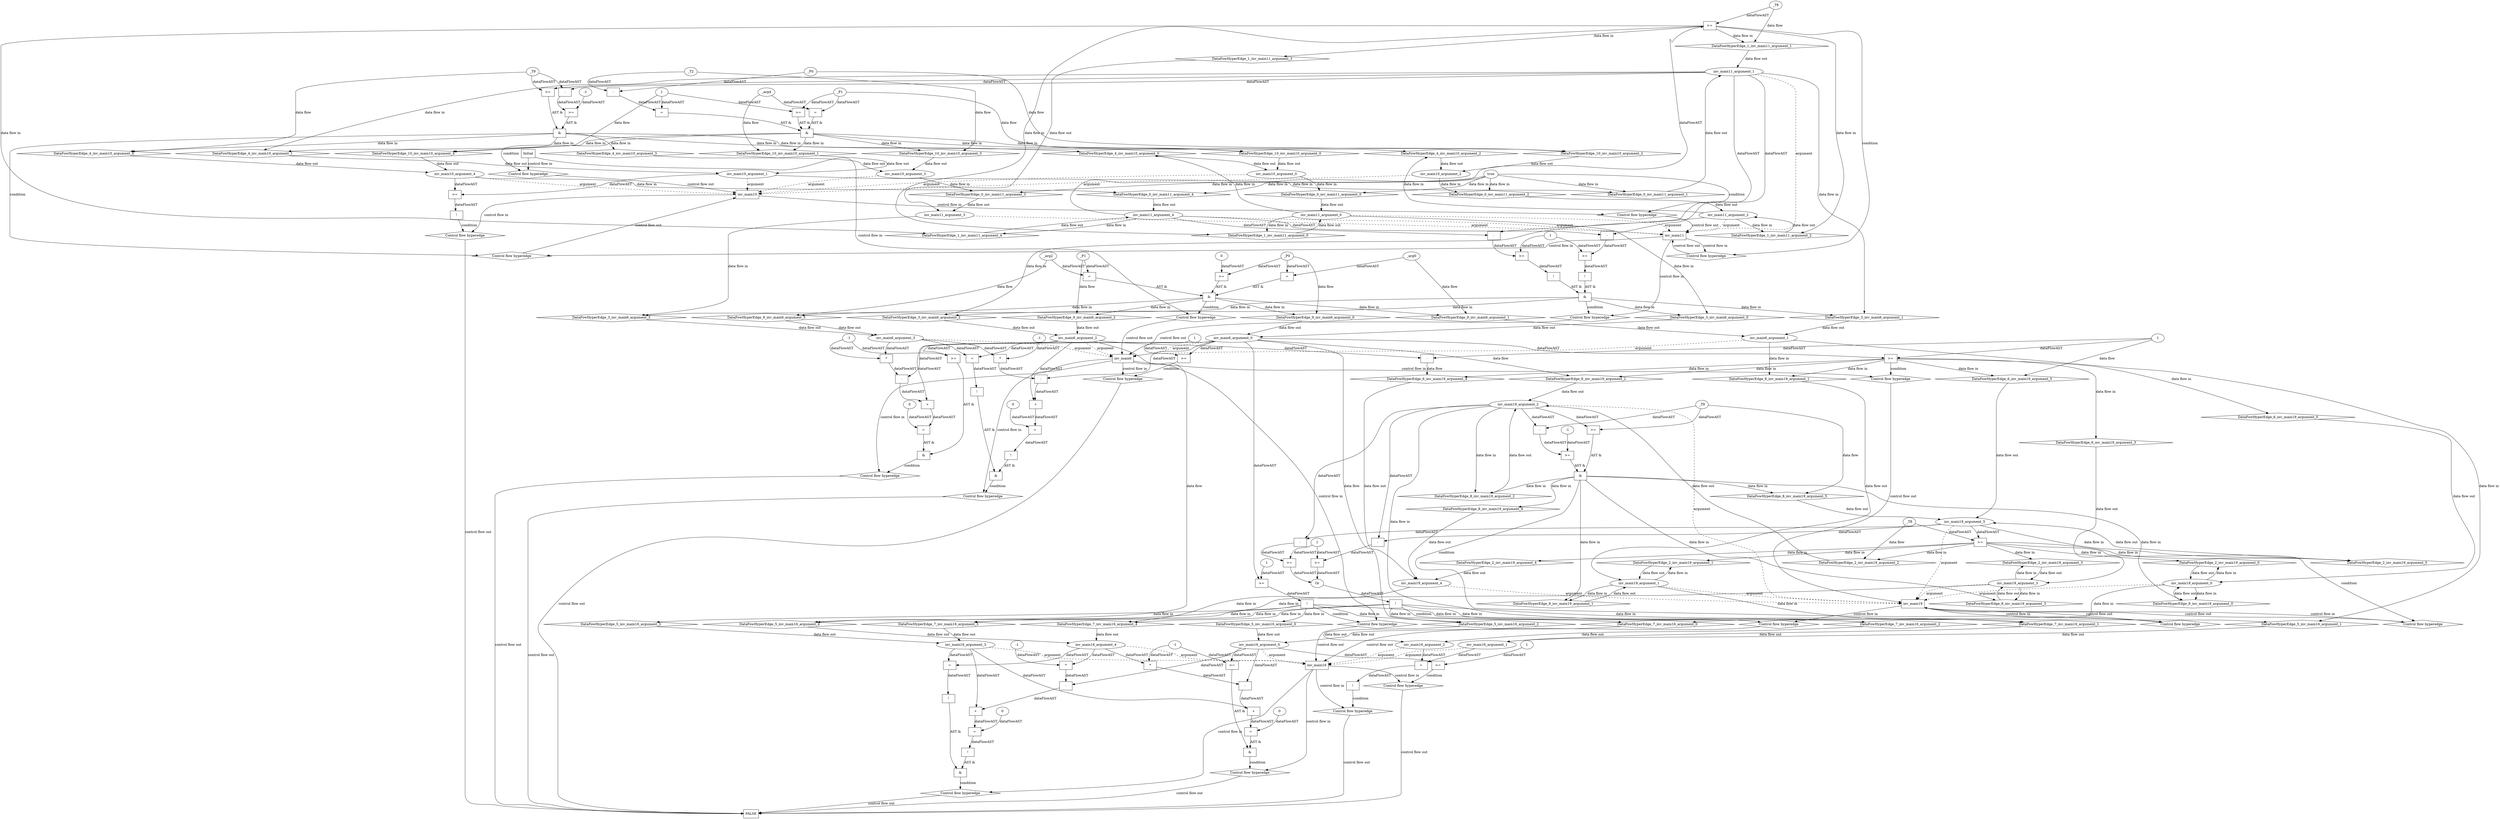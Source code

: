 digraph dag {
"inv_main10" [label="inv_main10" nodeName="inv_main10" class=cfn  shape="rect"];
"inv_main11" [label="inv_main11" nodeName="inv_main11" class=cfn  shape="rect"];
"inv_main16" [label="inv_main16" nodeName="inv_main16" class=cfn  shape="rect"];
"inv_main19" [label="inv_main19" nodeName="inv_main19" class=cfn  shape="rect"];
"inv_main6" [label="inv_main6" nodeName="inv_main6" class=cfn  shape="rect"];
FALSE [label="FALSE" nodeName=FALSE class=cfn  shape="rect"];
Initial [label="Initial" nodeName=Initial class=cfn  shape="rect"];
ControlFowHyperEdge_0 [label="Control flow hyperedge" nodeName=ControlFowHyperEdge_0 class=controlFlowHyperEdge shape="diamond"];
"inv_main10" -> ControlFowHyperEdge_0 [label="control flow in"]
ControlFowHyperEdge_0 -> "inv_main11" [label="control flow out"]
ControlFowHyperEdge_1 [label="Control flow hyperedge" nodeName=ControlFowHyperEdge_1 class=controlFlowHyperEdge shape="diamond"];
"inv_main11" -> ControlFowHyperEdge_1 [label="control flow in"]
ControlFowHyperEdge_1 -> "inv_main11" [label="control flow out"]
ControlFowHyperEdge_2 [label="Control flow hyperedge" nodeName=ControlFowHyperEdge_2 class=controlFlowHyperEdge shape="diamond"];
"inv_main19" -> ControlFowHyperEdge_2 [label="control flow in"]
ControlFowHyperEdge_2 -> "inv_main19" [label="control flow out"]
ControlFowHyperEdge_3 [label="Control flow hyperedge" nodeName=ControlFowHyperEdge_3 class=controlFlowHyperEdge shape="diamond"];
"inv_main11" -> ControlFowHyperEdge_3 [label="control flow in"]
ControlFowHyperEdge_3 -> "inv_main6" [label="control flow out"]
ControlFowHyperEdge_4 [label="Control flow hyperedge" nodeName=ControlFowHyperEdge_4 class=controlFlowHyperEdge shape="diamond"];
"inv_main11" -> ControlFowHyperEdge_4 [label="control flow in"]
ControlFowHyperEdge_4 -> "inv_main10" [label="control flow out"]
ControlFowHyperEdge_5 [label="Control flow hyperedge" nodeName=ControlFowHyperEdge_5 class=controlFlowHyperEdge shape="diamond"];
"inv_main6" -> ControlFowHyperEdge_5 [label="control flow in"]
ControlFowHyperEdge_5 -> "inv_main16" [label="control flow out"]
ControlFowHyperEdge_6 [label="Control flow hyperedge" nodeName=ControlFowHyperEdge_6 class=controlFlowHyperEdge shape="diamond"];
"inv_main6" -> ControlFowHyperEdge_6 [label="control flow in"]
ControlFowHyperEdge_6 -> "inv_main19" [label="control flow out"]
ControlFowHyperEdge_7 [label="Control flow hyperedge" nodeName=ControlFowHyperEdge_7 class=controlFlowHyperEdge shape="diamond"];
"inv_main19" -> ControlFowHyperEdge_7 [label="control flow in"]
ControlFowHyperEdge_7 -> "inv_main16" [label="control flow out"]
ControlFowHyperEdge_8 [label="Control flow hyperedge" nodeName=ControlFowHyperEdge_8 class=controlFlowHyperEdge shape="diamond"];
"inv_main19" -> ControlFowHyperEdge_8 [label="control flow in"]
ControlFowHyperEdge_8 -> "inv_main19" [label="control flow out"]
ControlFowHyperEdge_9 [label="Control flow hyperedge" nodeName=ControlFowHyperEdge_9 class=controlFlowHyperEdge shape="diamond"];
"Initial" -> ControlFowHyperEdge_9 [label="control flow in"]
ControlFowHyperEdge_9 -> "inv_main6" [label="control flow out"]
ControlFowHyperEdge_10 [label="Control flow hyperedge" nodeName=ControlFowHyperEdge_10 class=controlFlowHyperEdge shape="diamond"];
"Initial" -> ControlFowHyperEdge_10 [label="control flow in"]
ControlFowHyperEdge_10 -> "inv_main10" [label="control flow out"]
ControlFowHyperEdge_11 [label="Control flow hyperedge" nodeName=ControlFowHyperEdge_11 class=controlFlowHyperEdge shape="diamond"];
"inv_main10" -> ControlFowHyperEdge_11 [label="control flow in"]
ControlFowHyperEdge_11 -> "FALSE" [label="control flow out"]
ControlFowHyperEdge_12 [label="Control flow hyperedge" nodeName=ControlFowHyperEdge_12 class=controlFlowHyperEdge shape="diamond"];
"inv_main6" -> ControlFowHyperEdge_12 [label="control flow in"]
ControlFowHyperEdge_12 -> "FALSE" [label="control flow out"]
ControlFowHyperEdge_13 [label="Control flow hyperedge" nodeName=ControlFowHyperEdge_13 class=controlFlowHyperEdge shape="diamond"];
"inv_main6" -> ControlFowHyperEdge_13 [label="control flow in"]
ControlFowHyperEdge_13 -> "FALSE" [label="control flow out"]
ControlFowHyperEdge_14 [label="Control flow hyperedge" nodeName=ControlFowHyperEdge_14 class=controlFlowHyperEdge shape="diamond"];
"inv_main6" -> ControlFowHyperEdge_14 [label="control flow in"]
ControlFowHyperEdge_14 -> "FALSE" [label="control flow out"]
ControlFowHyperEdge_15 [label="Control flow hyperedge" nodeName=ControlFowHyperEdge_15 class=controlFlowHyperEdge shape="diamond"];
"inv_main16" -> ControlFowHyperEdge_15 [label="control flow in"]
ControlFowHyperEdge_15 -> "FALSE" [label="control flow out"]
ControlFowHyperEdge_16 [label="Control flow hyperedge" nodeName=ControlFowHyperEdge_16 class=controlFlowHyperEdge shape="diamond"];
"inv_main16" -> ControlFowHyperEdge_16 [label="control flow in"]
ControlFowHyperEdge_16 -> "FALSE" [label="control flow out"]
ControlFowHyperEdge_17 [label="Control flow hyperedge" nodeName=ControlFowHyperEdge_17 class=controlFlowHyperEdge shape="diamond"];
"inv_main16" -> ControlFowHyperEdge_17 [label="control flow in"]
ControlFowHyperEdge_17 -> "FALSE" [label="control flow out"]
ControlFowHyperEdge_18 [label="Control flow hyperedge" nodeName=ControlFowHyperEdge_18 class=controlFlowHyperEdge shape="diamond"];
"inv_main16" -> ControlFowHyperEdge_18 [label="control flow in"]
ControlFowHyperEdge_18 -> "FALSE" [label="control flow out"]
"inv_main11_argument_0" [label="inv_main11_argument_0" nodeName=argument0 class=argument  head="inv_main11" shape="oval"];
"inv_main11_argument_0" -> "inv_main11"[label="argument" style="dashed"]
"inv_main11_argument_1" [label="inv_main11_argument_1" nodeName=argument1 class=argument  head="inv_main11" shape="oval"];
"inv_main11_argument_1" -> "inv_main11"[label="argument" style="dashed"]
"inv_main11_argument_2" [label="inv_main11_argument_2" nodeName=argument2 class=argument  head="inv_main11" shape="oval"];
"inv_main11_argument_2" -> "inv_main11"[label="argument" style="dashed"]
"inv_main11_argument_3" [label="inv_main11_argument_3" nodeName=argument3 class=argument  head="inv_main11" shape="oval"];
"inv_main11_argument_3" -> "inv_main11"[label="argument" style="dashed"]
"inv_main11_argument_4" [label="inv_main11_argument_4" nodeName=argument4 class=argument  head="inv_main11" shape="oval"];
"inv_main11_argument_4" -> "inv_main11"[label="argument" style="dashed"]
"inv_main10_argument_0" [label="inv_main10_argument_0" nodeName=argument0 class=argument  head="inv_main10" shape="oval"];
"inv_main10_argument_0" -> "inv_main10"[label="argument" style="dashed"]
"inv_main10_argument_1" [label="inv_main10_argument_1" nodeName=argument1 class=argument  head="inv_main10" shape="oval"];
"inv_main10_argument_1" -> "inv_main10"[label="argument" style="dashed"]
"inv_main10_argument_2" [label="inv_main10_argument_2" nodeName=argument2 class=argument  head="inv_main10" shape="oval"];
"inv_main10_argument_2" -> "inv_main10"[label="argument" style="dashed"]
"inv_main10_argument_3" [label="inv_main10_argument_3" nodeName=argument3 class=argument  head="inv_main10" shape="oval"];
"inv_main10_argument_3" -> "inv_main10"[label="argument" style="dashed"]
"inv_main10_argument_4" [label="inv_main10_argument_4" nodeName=argument4 class=argument  head="inv_main10" shape="oval"];
"inv_main10_argument_4" -> "inv_main10"[label="argument" style="dashed"]
"inv_main19_argument_0" [label="inv_main19_argument_0" nodeName=argument0 class=argument  head="inv_main19" shape="oval"];
"inv_main19_argument_0" -> "inv_main19"[label="argument" style="dashed"]
"inv_main19_argument_1" [label="inv_main19_argument_1" nodeName=argument1 class=argument  head="inv_main19" shape="oval"];
"inv_main19_argument_1" -> "inv_main19"[label="argument" style="dashed"]
"inv_main19_argument_2" [label="inv_main19_argument_2" nodeName=argument2 class=argument  head="inv_main19" shape="oval"];
"inv_main19_argument_2" -> "inv_main19"[label="argument" style="dashed"]
"inv_main19_argument_3" [label="inv_main19_argument_3" nodeName=argument3 class=argument  head="inv_main19" shape="oval"];
"inv_main19_argument_3" -> "inv_main19"[label="argument" style="dashed"]
"inv_main19_argument_4" [label="inv_main19_argument_4" nodeName=argument4 class=argument  head="inv_main19" shape="oval"];
"inv_main19_argument_4" -> "inv_main19"[label="argument" style="dashed"]
"inv_main19_argument_5" [label="inv_main19_argument_5" nodeName=argument5 class=argument  head="inv_main19" shape="oval"];
"inv_main19_argument_5" -> "inv_main19"[label="argument" style="dashed"]
"inv_main6_argument_0" [label="inv_main6_argument_0" nodeName=argument0 class=argument  head="inv_main6" shape="oval"];
"inv_main6_argument_0" -> "inv_main6"[label="argument" style="dashed"]
"inv_main6_argument_1" [label="inv_main6_argument_1" nodeName=argument1 class=argument  head="inv_main6" shape="oval"];
"inv_main6_argument_1" -> "inv_main6"[label="argument" style="dashed"]
"inv_main6_argument_2" [label="inv_main6_argument_2" nodeName=argument2 class=argument  head="inv_main6" shape="oval"];
"inv_main6_argument_2" -> "inv_main6"[label="argument" style="dashed"]
"inv_main6_argument_3" [label="inv_main6_argument_3" nodeName=argument3 class=argument  head="inv_main6" shape="oval"];
"inv_main6_argument_3" -> "inv_main6"[label="argument" style="dashed"]
"inv_main16_argument_0" [label="inv_main16_argument_0" nodeName=argument0 class=argument  head="inv_main16" shape="oval"];
"inv_main16_argument_0" -> "inv_main16"[label="argument" style="dashed"]
"inv_main16_argument_1" [label="inv_main16_argument_1" nodeName=argument1 class=argument  head="inv_main16" shape="oval"];
"inv_main16_argument_1" -> "inv_main16"[label="argument" style="dashed"]
"inv_main16_argument_2" [label="inv_main16_argument_2" nodeName=argument2 class=argument  head="inv_main16" shape="oval"];
"inv_main16_argument_2" -> "inv_main16"[label="argument" style="dashed"]
"inv_main16_argument_3" [label="inv_main16_argument_3" nodeName=argument3 class=argument  head="inv_main16" shape="oval"];
"inv_main16_argument_3" -> "inv_main16"[label="argument" style="dashed"]
"inv_main16_argument_4" [label="inv_main16_argument_4" nodeName=argument4 class=argument  head="inv_main16" shape="oval"];
"inv_main16_argument_4" -> "inv_main16"[label="argument" style="dashed"]

"xxxinv_main11___inv_main10_0xxxguard_0_node_0" [label="true" nodeName="xxxinv_main11___inv_main10_0xxxguard_0_node_0" class=BoolValue ];

"xxxinv_main11___inv_main10_0xxxguard_0_node_0" -> "ControlFowHyperEdge_0" [label="condition"];
"xxxinv_main11___inv_main11_1xxxguard_0_node_0" [label=">=" nodeName="xxxinv_main11___inv_main11_1xxxguard_0_node_0" class=Operator  shape="rect"];
"inv_main11_argument_4" -> "xxxinv_main11___inv_main11_1xxxguard_0_node_0"[label="dataFlowAST"]
"xxxinv_main11___inv_main11_1xxxdataFlow_0_node_0" -> "xxxinv_main11___inv_main11_1xxxguard_0_node_0"[label="dataFlowAST"]

"xxxinv_main11___inv_main11_1xxxguard_0_node_0" -> "ControlFowHyperEdge_1" [label="condition"];
"xxxinv_main11___inv_main11_1xxxdataFlow_0_node_0" [label="_T8" nodeName="xxxinv_main11___inv_main11_1xxxdataFlow_0_node_0" class=Constant ];

"xxxinv_main11___inv_main11_1xxxdataFlow_0_node_0" -> "DataFowHyperEdge_1_inv_main11_argument_1" [label="data flow"];
"xxxinv_main19___inv_main19_2xxxguard_0_node_0" [label=">=" nodeName="xxxinv_main19___inv_main19_2xxxguard_0_node_0" class=Operator  shape="rect"];
"inv_main19_argument_5" -> "xxxinv_main19___inv_main19_2xxxguard_0_node_0"[label="dataFlowAST"]
"xxxinv_main19___inv_main19_2xxxdataFlow_0_node_0" -> "xxxinv_main19___inv_main19_2xxxguard_0_node_0"[label="dataFlowAST"]

"xxxinv_main19___inv_main19_2xxxguard_0_node_0" -> "ControlFowHyperEdge_2" [label="condition"];
"xxxinv_main19___inv_main19_2xxxdataFlow_0_node_0" [label="_T8" nodeName="xxxinv_main19___inv_main19_2xxxdataFlow_0_node_0" class=Constant ];

"xxxinv_main19___inv_main19_2xxxdataFlow_0_node_0" -> "DataFowHyperEdge_2_inv_main19_argument_2" [label="data flow"];
"xxxinv_main6___inv_main11_3xxx_and" [label="&" nodeName="xxxinv_main6___inv_main11_3xxx_and" class=Operator shape="rect"];
"xxxinv_main6___inv_main11_3xxxguard_0_node_0" [label="!" nodeName="xxxinv_main6___inv_main11_3xxxguard_0_node_0" class=Operator shape="rect"];
"xxxinv_main6___inv_main11_3xxxguard_0_node_1" [label=">=" nodeName="xxxinv_main6___inv_main11_3xxxguard_0_node_1" class=Operator  shape="rect"];
"xxxinv_main6___inv_main11_3xxxguard_0_node_2" [label="-" nodeName="xxxinv_main6___inv_main11_3xxxguard_0_node_2" class= Operator shape="rect"];
"xxxinv_main6___inv_main11_3xxxguard_0_node_5" [label="1" nodeName="xxxinv_main6___inv_main11_3xxxguard_0_node_5" class=Literal ];
"xxxinv_main6___inv_main11_3xxxguard_0_node_1" -> "xxxinv_main6___inv_main11_3xxxguard_0_node_0"[label="dataFlowAST"]
"xxxinv_main6___inv_main11_3xxxguard_0_node_2" -> "xxxinv_main6___inv_main11_3xxxguard_0_node_1"[label="dataFlowAST"]
"xxxinv_main6___inv_main11_3xxxguard_0_node_5" -> "xxxinv_main6___inv_main11_3xxxguard_0_node_1"[label="dataFlowAST"]
"inv_main11_argument_4" -> "xxxinv_main6___inv_main11_3xxxguard_0_node_2"[label="dataFlowAST"]
"inv_main11_argument_1" -> "xxxinv_main6___inv_main11_3xxxguard_0_node_2"[label="dataFlowAST"]

"xxxinv_main6___inv_main11_3xxxguard_0_node_0" -> "xxxinv_main6___inv_main11_3xxx_and" [label="AST &"];
"xxxinv_main6___inv_main11_3xxxguard1_node_0" [label="!" nodeName="xxxinv_main6___inv_main11_3xxxguard1_node_0" class=Operator shape="rect"];
"xxxinv_main6___inv_main11_3xxxguard1_node_1" [label=">=" nodeName="xxxinv_main6___inv_main11_3xxxguard1_node_1" class=Operator  shape="rect"];
"xxxinv_main6___inv_main11_3xxxguard1_node_2" [label="-" nodeName="xxxinv_main6___inv_main11_3xxxguard1_node_2" class= Operator shape="rect"];
"xxxinv_main6___inv_main11_3xxxguard1_node_1" -> "xxxinv_main6___inv_main11_3xxxguard1_node_0"[label="dataFlowAST"]
"xxxinv_main6___inv_main11_3xxxguard1_node_2" -> "xxxinv_main6___inv_main11_3xxxguard1_node_1"[label="dataFlowAST"]
"xxxinv_main6___inv_main11_3xxxguard_0_node_5" -> "xxxinv_main6___inv_main11_3xxxguard1_node_1"[label="dataFlowAST"]
"inv_main11_argument_1" -> "xxxinv_main6___inv_main11_3xxxguard1_node_2"[label="dataFlowAST"]
"inv_main11_argument_4" -> "xxxinv_main6___inv_main11_3xxxguard1_node_2"[label="dataFlowAST"]

"xxxinv_main6___inv_main11_3xxxguard1_node_0" -> "xxxinv_main6___inv_main11_3xxx_and" [label="AST &"];
"xxxinv_main6___inv_main11_3xxx_and" -> "ControlFowHyperEdge_3" [label="condition"];
"xxxinv_main10___inv_main11_4xxx_and" [label="&" nodeName="xxxinv_main10___inv_main11_4xxx_and" class=Operator shape="rect"];
"xxxinv_main10___inv_main11_4xxxguard_0_node_0" [label=">=" nodeName="xxxinv_main10___inv_main11_4xxxguard_0_node_0" class=Operator  shape="rect"];
"xxxinv_main10___inv_main11_4xxxguard_0_node_1" [label="-" nodeName="xxxinv_main10___inv_main11_4xxxguard_0_node_1" class= Operator shape="rect"];
"xxxinv_main10___inv_main11_4xxxguard_0_node_4" [label="-1" nodeName="xxxinv_main10___inv_main11_4xxxguard_0_node_4" class=Literal ];
"xxxinv_main10___inv_main11_4xxxguard_0_node_1" -> "xxxinv_main10___inv_main11_4xxxguard_0_node_0"[label="dataFlowAST"]
"xxxinv_main10___inv_main11_4xxxguard_0_node_4" -> "xxxinv_main10___inv_main11_4xxxguard_0_node_0"[label="dataFlowAST"]
"inv_main11_argument_1" -> "xxxinv_main10___inv_main11_4xxxguard_0_node_1"[label="dataFlowAST"]
"xxxinv_main10___inv_main11_4xxxdataFlow_0_node_0" -> "xxxinv_main10___inv_main11_4xxxguard_0_node_1"[label="dataFlowAST"]

"xxxinv_main10___inv_main11_4xxxguard_0_node_0" -> "xxxinv_main10___inv_main11_4xxx_and" [label="AST &"];
"xxxinv_main10___inv_main11_4xxxguard1_node_0" [label=">=" nodeName="xxxinv_main10___inv_main11_4xxxguard1_node_0" class=Operator  shape="rect"];
"inv_main11_argument_1" -> "xxxinv_main10___inv_main11_4xxxguard1_node_0"[label="dataFlowAST"]
"xxxinv_main10___inv_main11_4xxxdataFlow_0_node_0" -> "xxxinv_main10___inv_main11_4xxxguard1_node_0"[label="dataFlowAST"]

"xxxinv_main10___inv_main11_4xxxguard1_node_0" -> "xxxinv_main10___inv_main11_4xxx_and" [label="AST &"];
"xxxinv_main10___inv_main11_4xxx_and" -> "ControlFowHyperEdge_4" [label="condition"];
"xxxinv_main10___inv_main11_4xxxdataFlow_0_node_0" [label="_T9" nodeName="xxxinv_main10___inv_main11_4xxxdataFlow_0_node_0" class=Constant ];

"xxxinv_main10___inv_main11_4xxxdataFlow_0_node_0" -> "DataFowHyperEdge_4_inv_main10_argument_4" [label="data flow"];
"xxxinv_main16___inv_main6_5xxxguard_0_node_0" [label="!" nodeName="xxxinv_main16___inv_main6_5xxxguard_0_node_0" class=Operator shape="rect"];
"xxxinv_main16___inv_main6_5xxxguard_0_node_1" [label=">=" nodeName="xxxinv_main16___inv_main6_5xxxguard_0_node_1" class=Operator  shape="rect"];
"xxxinv_main16___inv_main6_5xxxguard_0_node_3" [label="1" nodeName="xxxinv_main16___inv_main6_5xxxguard_0_node_3" class=Literal ];
"xxxinv_main16___inv_main6_5xxxguard_0_node_1" -> "xxxinv_main16___inv_main6_5xxxguard_0_node_0"[label="dataFlowAST"]
"inv_main6_argument_0" -> "xxxinv_main16___inv_main6_5xxxguard_0_node_1"[label="dataFlowAST"]
"xxxinv_main16___inv_main6_5xxxguard_0_node_3" -> "xxxinv_main16___inv_main6_5xxxguard_0_node_1"[label="dataFlowAST"]

"xxxinv_main16___inv_main6_5xxxguard_0_node_0" -> "ControlFowHyperEdge_5" [label="condition"];

"inv_main6_argument_0" -> "DataFowHyperEdge_5_inv_main16_argument_2" [label="data flow"];

"inv_main6_argument_2" -> "DataFowHyperEdge_5_inv_main16_argument_4" [label="data flow"];
"xxxinv_main19___inv_main6_6xxxguard_0_node_0" [label=">=" nodeName="xxxinv_main19___inv_main6_6xxxguard_0_node_0" class=Operator  shape="rect"];
"inv_main6_argument_0" -> "xxxinv_main19___inv_main6_6xxxguard_0_node_0"[label="dataFlowAST"]
"xxxinv_main19___inv_main6_6xxxdataFlow1_node_2" -> "xxxinv_main19___inv_main6_6xxxguard_0_node_0"[label="dataFlowAST"]

"xxxinv_main19___inv_main6_6xxxguard_0_node_0" -> "ControlFowHyperEdge_6" [label="condition"];

"inv_main6_argument_0" -> "DataFowHyperEdge_6_inv_main19_argument_2" [label="data flow"];
"xxxinv_main19___inv_main6_6xxxdataFlow1_node_0" [label="-" nodeName="xxxinv_main19___inv_main6_6xxxdataFlow1_node_0" class= Operator shape="rect"];
"xxxinv_main19___inv_main6_6xxxdataFlow1_node_2" [label="1" nodeName="xxxinv_main19___inv_main6_6xxxdataFlow1_node_2" class=Literal ];
"inv_main6_argument_2" -> "xxxinv_main19___inv_main6_6xxxdataFlow1_node_0"[label="dataFlowAST"]
"xxxinv_main19___inv_main6_6xxxdataFlow1_node_2" -> "xxxinv_main19___inv_main6_6xxxdataFlow1_node_0"[label="dataFlowAST"]

"xxxinv_main19___inv_main6_6xxxdataFlow1_node_0" -> "DataFowHyperEdge_6_inv_main19_argument_4" [label="data flow"];

"xxxinv_main19___inv_main6_6xxxdataFlow1_node_2" -> "DataFowHyperEdge_6_inv_main19_argument_5" [label="data flow"];
"xxxinv_main16___inv_main19_7xxxguard_0_node_0" [label="!" nodeName="xxxinv_main16___inv_main19_7xxxguard_0_node_0" class=Operator shape="rect"];
"xxxinv_main16___inv_main19_7xxxguard_0_node_1" [label="Or" nodeName="xxxinv_main16___inv_main19_7xxxguard_0_node_1" class=Operator ];
"xxxinv_main16___inv_main19_7xxxguard_0_node_2" [label=">=" nodeName="xxxinv_main16___inv_main19_7xxxguard_0_node_2" class=Operator  shape="rect"];
"xxxinv_main16___inv_main19_7xxxguard_0_node_3" [label="-" nodeName="xxxinv_main16___inv_main19_7xxxguard_0_node_3" class= Operator shape="rect"];
"xxxinv_main16___inv_main19_7xxxguard_0_node_6" [label="1" nodeName="xxxinv_main16___inv_main19_7xxxguard_0_node_6" class=Literal ];
"xxxinv_main16___inv_main19_7xxxguard_0_node_7" [label=">=" nodeName="xxxinv_main16___inv_main19_7xxxguard_0_node_7" class=Operator  shape="rect"];
"xxxinv_main16___inv_main19_7xxxguard_0_node_8" [label="-" nodeName="xxxinv_main16___inv_main19_7xxxguard_0_node_8" class= Operator shape="rect"];
"xxxinv_main16___inv_main19_7xxxguard_0_node_1" -> "xxxinv_main16___inv_main19_7xxxguard_0_node_0"[label="dataFlowAST"]
"xxxinv_main16___inv_main19_7xxxguard_0_node_2" -> "xxxinv_main16___inv_main19_7xxxguard_0_node_1"[label="dataFlowAST"]
"xxxinv_main16___inv_main19_7xxxguard_0_node_7" -> "xxxinv_main16___inv_main19_7xxxguard_0_node_1"[label="dataFlowAST"]
"xxxinv_main16___inv_main19_7xxxguard_0_node_3" -> "xxxinv_main16___inv_main19_7xxxguard_0_node_2"[label="dataFlowAST"]
"xxxinv_main16___inv_main19_7xxxguard_0_node_6" -> "xxxinv_main16___inv_main19_7xxxguard_0_node_2"[label="dataFlowAST"]
"inv_main19_argument_5" -> "xxxinv_main16___inv_main19_7xxxguard_0_node_3"[label="dataFlowAST"]
"inv_main19_argument_2" -> "xxxinv_main16___inv_main19_7xxxguard_0_node_3"[label="dataFlowAST"]
"xxxinv_main16___inv_main19_7xxxguard_0_node_8" -> "xxxinv_main16___inv_main19_7xxxguard_0_node_7"[label="dataFlowAST"]
"xxxinv_main16___inv_main19_7xxxguard_0_node_6" -> "xxxinv_main16___inv_main19_7xxxguard_0_node_7"[label="dataFlowAST"]
"inv_main19_argument_2" -> "xxxinv_main16___inv_main19_7xxxguard_0_node_8"[label="dataFlowAST"]
"inv_main19_argument_5" -> "xxxinv_main16___inv_main19_7xxxguard_0_node_8"[label="dataFlowAST"]

"xxxinv_main16___inv_main19_7xxxguard_0_node_0" -> "ControlFowHyperEdge_7" [label="condition"];
"xxxinv_main19___inv_main19_8xxx_and" [label="&" nodeName="xxxinv_main19___inv_main19_8xxx_and" class=Operator shape="rect"];
"xxxinv_main19___inv_main19_8xxxguard_0_node_0" [label=">=" nodeName="xxxinv_main19___inv_main19_8xxxguard_0_node_0" class=Operator  shape="rect"];
"xxxinv_main19___inv_main19_8xxxguard_0_node_1" [label="-" nodeName="xxxinv_main19___inv_main19_8xxxguard_0_node_1" class= Operator shape="rect"];
"xxxinv_main19___inv_main19_8xxxguard_0_node_4" [label="-1" nodeName="xxxinv_main19___inv_main19_8xxxguard_0_node_4" class=Literal ];
"xxxinv_main19___inv_main19_8xxxguard_0_node_1" -> "xxxinv_main19___inv_main19_8xxxguard_0_node_0"[label="dataFlowAST"]
"xxxinv_main19___inv_main19_8xxxguard_0_node_4" -> "xxxinv_main19___inv_main19_8xxxguard_0_node_0"[label="dataFlowAST"]
"inv_main19_argument_2" -> "xxxinv_main19___inv_main19_8xxxguard_0_node_1"[label="dataFlowAST"]
"xxxinv_main19___inv_main19_8xxxdataFlow_0_node_0" -> "xxxinv_main19___inv_main19_8xxxguard_0_node_1"[label="dataFlowAST"]

"xxxinv_main19___inv_main19_8xxxguard_0_node_0" -> "xxxinv_main19___inv_main19_8xxx_and" [label="AST &"];
"xxxinv_main19___inv_main19_8xxxguard1_node_0" [label=">=" nodeName="xxxinv_main19___inv_main19_8xxxguard1_node_0" class=Operator  shape="rect"];
"inv_main19_argument_2" -> "xxxinv_main19___inv_main19_8xxxguard1_node_0"[label="dataFlowAST"]
"xxxinv_main19___inv_main19_8xxxdataFlow_0_node_0" -> "xxxinv_main19___inv_main19_8xxxguard1_node_0"[label="dataFlowAST"]

"xxxinv_main19___inv_main19_8xxxguard1_node_0" -> "xxxinv_main19___inv_main19_8xxx_and" [label="AST &"];
"xxxinv_main19___inv_main19_8xxx_and" -> "ControlFowHyperEdge_8" [label="condition"];
"xxxinv_main19___inv_main19_8xxxdataFlow_0_node_0" [label="_T9" nodeName="xxxinv_main19___inv_main19_8xxxdataFlow_0_node_0" class=Constant ];

"xxxinv_main19___inv_main19_8xxxdataFlow_0_node_0" -> "DataFowHyperEdge_8_inv_main19_argument_5" [label="data flow"];
"xxxinv_main6___Initial_9xxx_and" [label="&" nodeName="xxxinv_main6___Initial_9xxx_and" class=Operator shape="rect"];
"xxxinv_main6___Initial_9xxxguard_0_node_0" [label=">=" nodeName="xxxinv_main6___Initial_9xxxguard_0_node_0" class=Operator  shape="rect"];
"xxxinv_main6___Initial_9xxxguard_0_node_1" [label="0" nodeName="xxxinv_main6___Initial_9xxxguard_0_node_1" class=Literal ];
"xxxinv_main6___Initial_9xxxguard_0_node_1" -> "xxxinv_main6___Initial_9xxxguard_0_node_0"[label="dataFlowAST"]
"xxxinv_main6___Initial_9xxxdataFlow_0_node_0" -> "xxxinv_main6___Initial_9xxxguard_0_node_0"[label="dataFlowAST"]

"xxxinv_main6___Initial_9xxxguard_0_node_0" -> "xxxinv_main6___Initial_9xxx_and" [label="AST &"];
"xxxinv_main6___Initial_9xxxguard1_node_0" [label="=" nodeName="xxxinv_main6___Initial_9xxxguard1_node_0" class=Operator  shape="rect"];
"xxxinv_main6___Initial_9xxxdataFlow1_node_0" -> "xxxinv_main6___Initial_9xxxguard1_node_0"[label="dataFlowAST"]
"xxxinv_main6___Initial_9xxxdataFlow_0_node_0" -> "xxxinv_main6___Initial_9xxxguard1_node_0"[label="dataFlowAST"]

"xxxinv_main6___Initial_9xxxguard1_node_0" -> "xxxinv_main6___Initial_9xxx_and" [label="AST &"];
"xxxinv_main6___Initial_9xxxguard2_node_0" [label="=" nodeName="xxxinv_main6___Initial_9xxxguard2_node_0" class=Operator  shape="rect"];
"xxxinv_main6___Initial_9xxxdataFlow3_node_0" -> "xxxinv_main6___Initial_9xxxguard2_node_0"[label="dataFlowAST"]
"xxxinv_main6___Initial_9xxxdataFlow2_node_0" -> "xxxinv_main6___Initial_9xxxguard2_node_0"[label="dataFlowAST"]

"xxxinv_main6___Initial_9xxxguard2_node_0" -> "xxxinv_main6___Initial_9xxx_and" [label="AST &"];
"xxxinv_main6___Initial_9xxx_and" -> "ControlFowHyperEdge_9" [label="condition"];
"xxxinv_main6___Initial_9xxxdataFlow_0_node_0" [label="_P0" nodeName="xxxinv_main6___Initial_9xxxdataFlow_0_node_0" class=Constant ];

"xxxinv_main6___Initial_9xxxdataFlow_0_node_0" -> "DataFowHyperEdge_9_inv_main6_argument_0" [label="data flow"];
"xxxinv_main6___Initial_9xxxdataFlow1_node_0" [label="_arg0" nodeName="xxxinv_main6___Initial_9xxxdataFlow1_node_0" class=Constant ];

"xxxinv_main6___Initial_9xxxdataFlow1_node_0" -> "DataFowHyperEdge_9_inv_main6_argument_1" [label="data flow"];
"xxxinv_main6___Initial_9xxxdataFlow2_node_0" [label="_P1" nodeName="xxxinv_main6___Initial_9xxxdataFlow2_node_0" class=Constant ];

"xxxinv_main6___Initial_9xxxdataFlow2_node_0" -> "DataFowHyperEdge_9_inv_main6_argument_2" [label="data flow"];
"xxxinv_main6___Initial_9xxxdataFlow3_node_0" [label="_arg2" nodeName="xxxinv_main6___Initial_9xxxdataFlow3_node_0" class=Constant ];

"xxxinv_main6___Initial_9xxxdataFlow3_node_0" -> "DataFowHyperEdge_9_inv_main6_argument_3" [label="data flow"];
"xxxinv_main10___Initial_10xxx_and" [label="&" nodeName="xxxinv_main10___Initial_10xxx_and" class=Operator shape="rect"];
"xxxinv_main10___Initial_10xxxguard_0_node_0" [label=">=" nodeName="xxxinv_main10___Initial_10xxxguard_0_node_0" class=Operator  shape="rect"];
"xxxinv_main10___Initial_10xxxdataFlow_0_node_0" -> "xxxinv_main10___Initial_10xxxguard_0_node_0"[label="dataFlowAST"]
"xxxinv_main10___Initial_10xxxdataFlow3_node_0" -> "xxxinv_main10___Initial_10xxxguard_0_node_0"[label="dataFlowAST"]

"xxxinv_main10___Initial_10xxxguard_0_node_0" -> "xxxinv_main10___Initial_10xxx_and" [label="AST &"];
"xxxinv_main10___Initial_10xxxguard1_node_0" [label="=" nodeName="xxxinv_main10___Initial_10xxxguard1_node_0" class=Operator  shape="rect"];
"xxxinv_main10___Initial_10xxxdataFlow2_node_0" -> "xxxinv_main10___Initial_10xxxguard1_node_0"[label="dataFlowAST"]
"xxxinv_main10___Initial_10xxxdataFlow_0_node_0" -> "xxxinv_main10___Initial_10xxxguard1_node_0"[label="dataFlowAST"]

"xxxinv_main10___Initial_10xxxguard1_node_0" -> "xxxinv_main10___Initial_10xxx_and" [label="AST &"];
"xxxinv_main10___Initial_10xxxguard2_node_0" [label="=" nodeName="xxxinv_main10___Initial_10xxxguard2_node_0" class=Operator  shape="rect"];
"xxxinv_main10___Initial_10xxxguard2_node_1" [label="-" nodeName="xxxinv_main10___Initial_10xxxguard2_node_1" class= Operator shape="rect"];
"xxxinv_main10___Initial_10xxxguard2_node_1" -> "xxxinv_main10___Initial_10xxxguard2_node_0"[label="dataFlowAST"]
"xxxinv_main10___Initial_10xxxdataFlow3_node_0" -> "xxxinv_main10___Initial_10xxxguard2_node_0"[label="dataFlowAST"]
"xxxinv_main10___Initial_10xxxdataFlow1_node_0" -> "xxxinv_main10___Initial_10xxxguard2_node_1"[label="dataFlowAST"]
"xxxinv_main10___Initial_10xxxdataFlow4_node_0" -> "xxxinv_main10___Initial_10xxxguard2_node_1"[label="dataFlowAST"]

"xxxinv_main10___Initial_10xxxguard2_node_0" -> "xxxinv_main10___Initial_10xxx_and" [label="AST &"];
"xxxinv_main10___Initial_10xxx_and" -> "ControlFowHyperEdge_10" [label="condition"];
"xxxinv_main10___Initial_10xxxdataFlow_0_node_0" [label="_P1" nodeName="xxxinv_main10___Initial_10xxxdataFlow_0_node_0" class=Constant ];

"xxxinv_main10___Initial_10xxxdataFlow_0_node_0" -> "DataFowHyperEdge_10_inv_main10_argument_0" [label="data flow"];
"xxxinv_main10___Initial_10xxxdataFlow1_node_0" [label="_P0" nodeName="xxxinv_main10___Initial_10xxxdataFlow1_node_0" class=Constant ];

"xxxinv_main10___Initial_10xxxdataFlow1_node_0" -> "DataFowHyperEdge_10_inv_main10_argument_2" [label="data flow"];
"xxxinv_main10___Initial_10xxxdataFlow2_node_0" [label="_arg4" nodeName="xxxinv_main10___Initial_10xxxdataFlow2_node_0" class=Constant ];

"xxxinv_main10___Initial_10xxxdataFlow2_node_0" -> "DataFowHyperEdge_10_inv_main10_argument_1" [label="data flow"];
"xxxinv_main10___Initial_10xxxdataFlow3_node_0" [label="1" nodeName="xxxinv_main10___Initial_10xxxdataFlow3_node_0" class=Literal ];

"xxxinv_main10___Initial_10xxxdataFlow3_node_0" -> "DataFowHyperEdge_10_inv_main10_argument_4" [label="data flow"];
"xxxinv_main10___Initial_10xxxdataFlow4_node_0" [label="_T2" nodeName="xxxinv_main10___Initial_10xxxdataFlow4_node_0" class=Constant ];

"xxxinv_main10___Initial_10xxxdataFlow4_node_0" -> "DataFowHyperEdge_10_inv_main10_argument_3" [label="data flow"];
"xxxFALSE___inv_main10_11xxxguard_0_node_0" [label="!" nodeName="xxxFALSE___inv_main10_11xxxguard_0_node_0" class=Operator shape="rect"];
"xxxFALSE___inv_main10_11xxxguard_0_node_1" [label=">=" nodeName="xxxFALSE___inv_main10_11xxxguard_0_node_1" class=Operator  shape="rect"];
"xxxFALSE___inv_main10_11xxxguard_0_node_1" -> "xxxFALSE___inv_main10_11xxxguard_0_node_0"[label="dataFlowAST"]
"inv_main10_argument_1" -> "xxxFALSE___inv_main10_11xxxguard_0_node_1"[label="dataFlowAST"]
"inv_main10_argument_4" -> "xxxFALSE___inv_main10_11xxxguard_0_node_1"[label="dataFlowAST"]

"xxxFALSE___inv_main10_11xxxguard_0_node_0" -> "ControlFowHyperEdge_11" [label="condition"];
"xxxFALSE___inv_main6_12xxx_and" [label="&" nodeName="xxxFALSE___inv_main6_12xxx_and" class=Operator shape="rect"];
"xxxFALSE___inv_main6_12xxxguard_0_node_0" [label="=" nodeName="xxxFALSE___inv_main6_12xxxguard_0_node_0" class=Operator  shape="rect"];
"xxxFALSE___inv_main6_12xxxguard_0_node_1" [label="+" nodeName="xxxFALSE___inv_main6_12xxxguard_0_node_1" class= Operator shape="rect"];
"xxxFALSE___inv_main6_12xxxguard_0_node_3" [label="-" nodeName="xxxFALSE___inv_main6_12xxxguard_0_node_3" class= Operator shape="rect"];
"xxxFALSE___inv_main6_12xxxguard_0_node_4" [label="*" nodeName="xxxFALSE___inv_main6_12xxxguard_0_node_4" class=Operator  shape="rect"];
"xxxFALSE___inv_main6_12xxxguard_0_node_5" [label="-1" nodeName="xxxFALSE___inv_main6_12xxxguard_0_node_5" class=Coeff ];
"xxxFALSE___inv_main6_12xxxguard_0_node_8" [label="0" nodeName="xxxFALSE___inv_main6_12xxxguard_0_node_8" class=Literal ];
"xxxFALSE___inv_main6_12xxxguard_0_node_1" -> "xxxFALSE___inv_main6_12xxxguard_0_node_0"[label="dataFlowAST"]
"xxxFALSE___inv_main6_12xxxguard_0_node_8" -> "xxxFALSE___inv_main6_12xxxguard_0_node_0"[label="dataFlowAST"]
"inv_main6_argument_2" -> "xxxFALSE___inv_main6_12xxxguard_0_node_1"[label="dataFlowAST"]
"xxxFALSE___inv_main6_12xxxguard_0_node_3" -> "xxxFALSE___inv_main6_12xxxguard_0_node_1"[label="dataFlowAST"]
"xxxFALSE___inv_main6_12xxxguard_0_node_4" -> "xxxFALSE___inv_main6_12xxxguard_0_node_3"[label="dataFlowAST"]
"inv_main6_argument_0" -> "xxxFALSE___inv_main6_12xxxguard_0_node_3"[label="dataFlowAST"]
"xxxFALSE___inv_main6_12xxxguard_0_node_5" -> "xxxFALSE___inv_main6_12xxxguard_0_node_4"[label="dataFlowAST"]
"inv_main6_argument_3" -> "xxxFALSE___inv_main6_12xxxguard_0_node_4"[label="dataFlowAST"]

"xxxFALSE___inv_main6_12xxxguard_0_node_0" -> "xxxFALSE___inv_main6_12xxx_and" [label="AST &"];
"xxxFALSE___inv_main6_12xxxguard1_node_0" [label=">=" nodeName="xxxFALSE___inv_main6_12xxxguard1_node_0" class=Operator  shape="rect"];
"xxxFALSE___inv_main6_12xxxguard_0_node_5" [label="-1" nodeName="xxxFALSE___inv_main6_12xxxguard_0_node_5" class=Literal ];
"xxxFALSE___inv_main6_12xxxguard_0_node_5" -> "xxxFALSE___inv_main6_12xxxguard1_node_0"[label="dataFlowAST"]
"inv_main6_argument_0" -> "xxxFALSE___inv_main6_12xxxguard1_node_0"[label="dataFlowAST"]

"xxxFALSE___inv_main6_12xxxguard1_node_0" -> "xxxFALSE___inv_main6_12xxx_and" [label="AST &"];
"xxxFALSE___inv_main6_12xxx_and" -> "ControlFowHyperEdge_12" [label="condition"];
"xxxFALSE___inv_main6_13xxxguard_0_node_0" [label=">=" nodeName="xxxFALSE___inv_main6_13xxxguard_0_node_0" class=Operator  shape="rect"];
"xxxFALSE___inv_main6_13xxxguard_0_node_2" [label="1" nodeName="xxxFALSE___inv_main6_13xxxguard_0_node_2" class=Literal ];
"inv_main6_argument_0" -> "xxxFALSE___inv_main6_13xxxguard_0_node_0"[label="dataFlowAST"]
"xxxFALSE___inv_main6_13xxxguard_0_node_2" -> "xxxFALSE___inv_main6_13xxxguard_0_node_0"[label="dataFlowAST"]

"xxxFALSE___inv_main6_13xxxguard_0_node_0" -> "ControlFowHyperEdge_13" [label="condition"];
"xxxFALSE___inv_main6_14xxx_and" [label="&" nodeName="xxxFALSE___inv_main6_14xxx_and" class=Operator shape="rect"];
"xxxFALSE___inv_main6_14xxxguard_0_node_0" [label="!" nodeName="xxxFALSE___inv_main6_14xxxguard_0_node_0" class=Operator shape="rect"];
"xxxFALSE___inv_main6_14xxxguard_0_node_1" [label="=" nodeName="xxxFALSE___inv_main6_14xxxguard_0_node_1" class=Operator  shape="rect"];
"xxxFALSE___inv_main6_14xxxguard_0_node_2" [label="+" nodeName="xxxFALSE___inv_main6_14xxxguard_0_node_2" class= Operator shape="rect"];
"xxxFALSE___inv_main6_14xxxguard_0_node_4" [label="-" nodeName="xxxFALSE___inv_main6_14xxxguard_0_node_4" class= Operator shape="rect"];
"xxxFALSE___inv_main6_14xxxguard_0_node_5" [label="*" nodeName="xxxFALSE___inv_main6_14xxxguard_0_node_5" class=Operator  shape="rect"];
"xxxFALSE___inv_main6_14xxxguard_0_node_6" [label="-1" nodeName="xxxFALSE___inv_main6_14xxxguard_0_node_6" class=Coeff ];
"xxxFALSE___inv_main6_14xxxguard_0_node_9" [label="0" nodeName="xxxFALSE___inv_main6_14xxxguard_0_node_9" class=Literal ];
"xxxFALSE___inv_main6_14xxxguard_0_node_1" -> "xxxFALSE___inv_main6_14xxxguard_0_node_0"[label="dataFlowAST"]
"xxxFALSE___inv_main6_14xxxguard_0_node_2" -> "xxxFALSE___inv_main6_14xxxguard_0_node_1"[label="dataFlowAST"]
"xxxFALSE___inv_main6_14xxxguard_0_node_9" -> "xxxFALSE___inv_main6_14xxxguard_0_node_1"[label="dataFlowAST"]
"inv_main6_argument_2" -> "xxxFALSE___inv_main6_14xxxguard_0_node_2"[label="dataFlowAST"]
"xxxFALSE___inv_main6_14xxxguard_0_node_4" -> "xxxFALSE___inv_main6_14xxxguard_0_node_2"[label="dataFlowAST"]
"xxxFALSE___inv_main6_14xxxguard_0_node_5" -> "xxxFALSE___inv_main6_14xxxguard_0_node_4"[label="dataFlowAST"]
"inv_main6_argument_0" -> "xxxFALSE___inv_main6_14xxxguard_0_node_4"[label="dataFlowAST"]
"xxxFALSE___inv_main6_14xxxguard_0_node_6" -> "xxxFALSE___inv_main6_14xxxguard_0_node_5"[label="dataFlowAST"]
"inv_main6_argument_3" -> "xxxFALSE___inv_main6_14xxxguard_0_node_5"[label="dataFlowAST"]

"xxxFALSE___inv_main6_14xxxguard_0_node_0" -> "xxxFALSE___inv_main6_14xxx_and" [label="AST &"];
"xxxFALSE___inv_main6_14xxxguard1_node_0" [label="!" nodeName="xxxFALSE___inv_main6_14xxxguard1_node_0" class=Operator shape="rect"];
"xxxFALSE___inv_main6_14xxxguard1_node_1" [label="=" nodeName="xxxFALSE___inv_main6_14xxxguard1_node_1" class=Operator  shape="rect"];
"xxxFALSE___inv_main6_14xxxguard1_node_1" -> "xxxFALSE___inv_main6_14xxxguard1_node_0"[label="dataFlowAST"]
"inv_main6_argument_2" -> "xxxFALSE___inv_main6_14xxxguard1_node_1"[label="dataFlowAST"]
"inv_main6_argument_3" -> "xxxFALSE___inv_main6_14xxxguard1_node_1"[label="dataFlowAST"]

"xxxFALSE___inv_main6_14xxxguard1_node_0" -> "xxxFALSE___inv_main6_14xxx_and" [label="AST &"];
"xxxFALSE___inv_main6_14xxx_and" -> "ControlFowHyperEdge_14" [label="condition"];
"xxxFALSE___inv_main16_15xxx_and" [label="&" nodeName="xxxFALSE___inv_main16_15xxx_and" class=Operator shape="rect"];
"xxxFALSE___inv_main16_15xxxguard_0_node_0" [label="=" nodeName="xxxFALSE___inv_main16_15xxxguard_0_node_0" class=Operator  shape="rect"];
"xxxFALSE___inv_main16_15xxxguard_0_node_1" [label="+" nodeName="xxxFALSE___inv_main16_15xxxguard_0_node_1" class= Operator shape="rect"];
"xxxFALSE___inv_main16_15xxxguard_0_node_3" [label="-" nodeName="xxxFALSE___inv_main16_15xxxguard_0_node_3" class= Operator shape="rect"];
"xxxFALSE___inv_main16_15xxxguard_0_node_4" [label="*" nodeName="xxxFALSE___inv_main16_15xxxguard_0_node_4" class=Operator  shape="rect"];
"xxxFALSE___inv_main16_15xxxguard_0_node_5" [label="-1" nodeName="xxxFALSE___inv_main16_15xxxguard_0_node_5" class=Coeff ];
"xxxFALSE___inv_main16_15xxxguard_0_node_8" [label="0" nodeName="xxxFALSE___inv_main16_15xxxguard_0_node_8" class=Literal ];
"xxxFALSE___inv_main16_15xxxguard_0_node_1" -> "xxxFALSE___inv_main16_15xxxguard_0_node_0"[label="dataFlowAST"]
"xxxFALSE___inv_main16_15xxxguard_0_node_8" -> "xxxFALSE___inv_main16_15xxxguard_0_node_0"[label="dataFlowAST"]
"inv_main16_argument_3" -> "xxxFALSE___inv_main16_15xxxguard_0_node_1"[label="dataFlowAST"]
"xxxFALSE___inv_main16_15xxxguard_0_node_3" -> "xxxFALSE___inv_main16_15xxxguard_0_node_1"[label="dataFlowAST"]
"xxxFALSE___inv_main16_15xxxguard_0_node_4" -> "xxxFALSE___inv_main16_15xxxguard_0_node_3"[label="dataFlowAST"]
"inv_main16_argument_0" -> "xxxFALSE___inv_main16_15xxxguard_0_node_3"[label="dataFlowAST"]
"xxxFALSE___inv_main16_15xxxguard_0_node_5" -> "xxxFALSE___inv_main16_15xxxguard_0_node_4"[label="dataFlowAST"]
"inv_main16_argument_4" -> "xxxFALSE___inv_main16_15xxxguard_0_node_4"[label="dataFlowAST"]

"xxxFALSE___inv_main16_15xxxguard_0_node_0" -> "xxxFALSE___inv_main16_15xxx_and" [label="AST &"];
"xxxFALSE___inv_main16_15xxxguard1_node_0" [label=">=" nodeName="xxxFALSE___inv_main16_15xxxguard1_node_0" class=Operator  shape="rect"];
"xxxFALSE___inv_main16_15xxxguard_0_node_5" [label="-1" nodeName="xxxFALSE___inv_main16_15xxxguard_0_node_5" class=Literal ];
"xxxFALSE___inv_main16_15xxxguard_0_node_5" -> "xxxFALSE___inv_main16_15xxxguard1_node_0"[label="dataFlowAST"]
"inv_main16_argument_0" -> "xxxFALSE___inv_main16_15xxxguard1_node_0"[label="dataFlowAST"]

"xxxFALSE___inv_main16_15xxxguard1_node_0" -> "xxxFALSE___inv_main16_15xxx_and" [label="AST &"];
"xxxFALSE___inv_main16_15xxx_and" -> "ControlFowHyperEdge_15" [label="condition"];
"xxxFALSE___inv_main16_16xxxguard_0_node_0" [label=">=" nodeName="xxxFALSE___inv_main16_16xxxguard_0_node_0" class=Operator  shape="rect"];
"xxxFALSE___inv_main16_16xxxguard_0_node_2" [label="1" nodeName="xxxFALSE___inv_main16_16xxxguard_0_node_2" class=Literal ];
"inv_main16_argument_0" -> "xxxFALSE___inv_main16_16xxxguard_0_node_0"[label="dataFlowAST"]
"xxxFALSE___inv_main16_16xxxguard_0_node_2" -> "xxxFALSE___inv_main16_16xxxguard_0_node_0"[label="dataFlowAST"]

"xxxFALSE___inv_main16_16xxxguard_0_node_0" -> "ControlFowHyperEdge_16" [label="condition"];
"xxxFALSE___inv_main16_17xxx_and" [label="&" nodeName="xxxFALSE___inv_main16_17xxx_and" class=Operator shape="rect"];
"xxxFALSE___inv_main16_17xxxguard_0_node_0" [label="!" nodeName="xxxFALSE___inv_main16_17xxxguard_0_node_0" class=Operator shape="rect"];
"xxxFALSE___inv_main16_17xxxguard_0_node_1" [label="=" nodeName="xxxFALSE___inv_main16_17xxxguard_0_node_1" class=Operator  shape="rect"];
"xxxFALSE___inv_main16_17xxxguard_0_node_2" [label="+" nodeName="xxxFALSE___inv_main16_17xxxguard_0_node_2" class= Operator shape="rect"];
"xxxFALSE___inv_main16_17xxxguard_0_node_4" [label="-" nodeName="xxxFALSE___inv_main16_17xxxguard_0_node_4" class= Operator shape="rect"];
"xxxFALSE___inv_main16_17xxxguard_0_node_5" [label="*" nodeName="xxxFALSE___inv_main16_17xxxguard_0_node_5" class=Operator  shape="rect"];
"xxxFALSE___inv_main16_17xxxguard_0_node_6" [label="-1" nodeName="xxxFALSE___inv_main16_17xxxguard_0_node_6" class=Coeff ];
"xxxFALSE___inv_main16_17xxxguard_0_node_9" [label="0" nodeName="xxxFALSE___inv_main16_17xxxguard_0_node_9" class=Literal ];
"xxxFALSE___inv_main16_17xxxguard_0_node_1" -> "xxxFALSE___inv_main16_17xxxguard_0_node_0"[label="dataFlowAST"]
"xxxFALSE___inv_main16_17xxxguard_0_node_2" -> "xxxFALSE___inv_main16_17xxxguard_0_node_1"[label="dataFlowAST"]
"xxxFALSE___inv_main16_17xxxguard_0_node_9" -> "xxxFALSE___inv_main16_17xxxguard_0_node_1"[label="dataFlowAST"]
"inv_main16_argument_3" -> "xxxFALSE___inv_main16_17xxxguard_0_node_2"[label="dataFlowAST"]
"xxxFALSE___inv_main16_17xxxguard_0_node_4" -> "xxxFALSE___inv_main16_17xxxguard_0_node_2"[label="dataFlowAST"]
"xxxFALSE___inv_main16_17xxxguard_0_node_5" -> "xxxFALSE___inv_main16_17xxxguard_0_node_4"[label="dataFlowAST"]
"inv_main16_argument_0" -> "xxxFALSE___inv_main16_17xxxguard_0_node_4"[label="dataFlowAST"]
"xxxFALSE___inv_main16_17xxxguard_0_node_6" -> "xxxFALSE___inv_main16_17xxxguard_0_node_5"[label="dataFlowAST"]
"inv_main16_argument_4" -> "xxxFALSE___inv_main16_17xxxguard_0_node_5"[label="dataFlowAST"]

"xxxFALSE___inv_main16_17xxxguard_0_node_0" -> "xxxFALSE___inv_main16_17xxx_and" [label="AST &"];
"xxxFALSE___inv_main16_17xxxguard1_node_0" [label="!" nodeName="xxxFALSE___inv_main16_17xxxguard1_node_0" class=Operator shape="rect"];
"xxxFALSE___inv_main16_17xxxguard1_node_1" [label="=" nodeName="xxxFALSE___inv_main16_17xxxguard1_node_1" class=Operator  shape="rect"];
"xxxFALSE___inv_main16_17xxxguard1_node_1" -> "xxxFALSE___inv_main16_17xxxguard1_node_0"[label="dataFlowAST"]
"inv_main16_argument_3" -> "xxxFALSE___inv_main16_17xxxguard1_node_1"[label="dataFlowAST"]
"inv_main16_argument_4" -> "xxxFALSE___inv_main16_17xxxguard1_node_1"[label="dataFlowAST"]

"xxxFALSE___inv_main16_17xxxguard1_node_0" -> "xxxFALSE___inv_main16_17xxx_and" [label="AST &"];
"xxxFALSE___inv_main16_17xxx_and" -> "ControlFowHyperEdge_17" [label="condition"];
"xxxFALSE___inv_main16_18xxxguard_0_node_0" [label="!" nodeName="xxxFALSE___inv_main16_18xxxguard_0_node_0" class=Operator shape="rect"];
"xxxFALSE___inv_main16_18xxxguard_0_node_1" [label="=" nodeName="xxxFALSE___inv_main16_18xxxguard_0_node_1" class=Operator  shape="rect"];
"xxxFALSE___inv_main16_18xxxguard_0_node_1" -> "xxxFALSE___inv_main16_18xxxguard_0_node_0"[label="dataFlowAST"]
"inv_main16_argument_1" -> "xxxFALSE___inv_main16_18xxxguard_0_node_1"[label="dataFlowAST"]
"inv_main16_argument_2" -> "xxxFALSE___inv_main16_18xxxguard_0_node_1"[label="dataFlowAST"]

"xxxFALSE___inv_main16_18xxxguard_0_node_0" -> "ControlFowHyperEdge_18" [label="condition"];
"DataFowHyperEdge_0_inv_main11_argument_0" [label="DataFowHyperEdge_0_inv_main11_argument_0" nodeName="DataFowHyperEdge_0_inv_main11_argument_0" class=DataFlowHyperedge shape="diamond"];
"DataFowHyperEdge_0_inv_main11_argument_0" -> "inv_main11_argument_0"[label="data flow out"]
"xxxinv_main11___inv_main10_0xxxguard_0_node_0" -> "DataFowHyperEdge_0_inv_main11_argument_0"[label="data flow in"]
"DataFowHyperEdge_0_inv_main11_argument_1" [label="DataFowHyperEdge_0_inv_main11_argument_1" nodeName="DataFowHyperEdge_0_inv_main11_argument_1" class=DataFlowHyperedge shape="diamond"];
"DataFowHyperEdge_0_inv_main11_argument_1" -> "inv_main11_argument_1"[label="data flow out"]
"xxxinv_main11___inv_main10_0xxxguard_0_node_0" -> "DataFowHyperEdge_0_inv_main11_argument_1"[label="data flow in"]
"DataFowHyperEdge_0_inv_main11_argument_2" [label="DataFowHyperEdge_0_inv_main11_argument_2" nodeName="DataFowHyperEdge_0_inv_main11_argument_2" class=DataFlowHyperedge shape="diamond"];
"DataFowHyperEdge_0_inv_main11_argument_2" -> "inv_main11_argument_2"[label="data flow out"]
"xxxinv_main11___inv_main10_0xxxguard_0_node_0" -> "DataFowHyperEdge_0_inv_main11_argument_2"[label="data flow in"]
"DataFowHyperEdge_0_inv_main11_argument_3" [label="DataFowHyperEdge_0_inv_main11_argument_3" nodeName="DataFowHyperEdge_0_inv_main11_argument_3" class=DataFlowHyperedge shape="diamond"];
"DataFowHyperEdge_0_inv_main11_argument_3" -> "inv_main11_argument_3"[label="data flow out"]
"xxxinv_main11___inv_main10_0xxxguard_0_node_0" -> "DataFowHyperEdge_0_inv_main11_argument_3"[label="data flow in"]
"DataFowHyperEdge_0_inv_main11_argument_4" [label="DataFowHyperEdge_0_inv_main11_argument_4" nodeName="DataFowHyperEdge_0_inv_main11_argument_4" class=DataFlowHyperedge shape="diamond"];
"DataFowHyperEdge_0_inv_main11_argument_4" -> "inv_main11_argument_4"[label="data flow out"]
"xxxinv_main11___inv_main10_0xxxguard_0_node_0" -> "DataFowHyperEdge_0_inv_main11_argument_4"[label="data flow in"]
"DataFowHyperEdge_1_inv_main11_argument_0" [label="DataFowHyperEdge_1_inv_main11_argument_0" nodeName="DataFowHyperEdge_1_inv_main11_argument_0" class=DataFlowHyperedge shape="diamond"];
"DataFowHyperEdge_1_inv_main11_argument_0" -> "inv_main11_argument_0"[label="data flow out"]
"xxxinv_main11___inv_main11_1xxxguard_0_node_0" -> "DataFowHyperEdge_1_inv_main11_argument_0"[label="data flow in"]
"DataFowHyperEdge_1_inv_main11_argument_1" [label="DataFowHyperEdge_1_inv_main11_argument_1" nodeName="DataFowHyperEdge_1_inv_main11_argument_1" class=DataFlowHyperedge shape="diamond"];
"DataFowHyperEdge_1_inv_main11_argument_1" -> "inv_main11_argument_1"[label="data flow out"]
"xxxinv_main11___inv_main11_1xxxguard_0_node_0" -> "DataFowHyperEdge_1_inv_main11_argument_1"[label="data flow in"]
"DataFowHyperEdge_1_inv_main11_argument_2" [label="DataFowHyperEdge_1_inv_main11_argument_2" nodeName="DataFowHyperEdge_1_inv_main11_argument_2" class=DataFlowHyperedge shape="diamond"];
"DataFowHyperEdge_1_inv_main11_argument_2" -> "inv_main11_argument_2"[label="data flow out"]
"xxxinv_main11___inv_main11_1xxxguard_0_node_0" -> "DataFowHyperEdge_1_inv_main11_argument_2"[label="data flow in"]
"DataFowHyperEdge_1_inv_main11_argument_3" [label="DataFowHyperEdge_1_inv_main11_argument_3" nodeName="DataFowHyperEdge_1_inv_main11_argument_3" class=DataFlowHyperedge shape="diamond"];
"DataFowHyperEdge_1_inv_main11_argument_3" -> "inv_main11_argument_3"[label="data flow out"]
"xxxinv_main11___inv_main11_1xxxguard_0_node_0" -> "DataFowHyperEdge_1_inv_main11_argument_3"[label="data flow in"]
"DataFowHyperEdge_1_inv_main11_argument_4" [label="DataFowHyperEdge_1_inv_main11_argument_4" nodeName="DataFowHyperEdge_1_inv_main11_argument_4" class=DataFlowHyperedge shape="diamond"];
"DataFowHyperEdge_1_inv_main11_argument_4" -> "inv_main11_argument_4"[label="data flow out"]
"xxxinv_main11___inv_main11_1xxxguard_0_node_0" -> "DataFowHyperEdge_1_inv_main11_argument_4"[label="data flow in"]
"DataFowHyperEdge_2_inv_main19_argument_0" [label="DataFowHyperEdge_2_inv_main19_argument_0" nodeName="DataFowHyperEdge_2_inv_main19_argument_0" class=DataFlowHyperedge shape="diamond"];
"DataFowHyperEdge_2_inv_main19_argument_0" -> "inv_main19_argument_0"[label="data flow out"]
"xxxinv_main19___inv_main19_2xxxguard_0_node_0" -> "DataFowHyperEdge_2_inv_main19_argument_0"[label="data flow in"]
"DataFowHyperEdge_2_inv_main19_argument_1" [label="DataFowHyperEdge_2_inv_main19_argument_1" nodeName="DataFowHyperEdge_2_inv_main19_argument_1" class=DataFlowHyperedge shape="diamond"];
"DataFowHyperEdge_2_inv_main19_argument_1" -> "inv_main19_argument_1"[label="data flow out"]
"xxxinv_main19___inv_main19_2xxxguard_0_node_0" -> "DataFowHyperEdge_2_inv_main19_argument_1"[label="data flow in"]
"DataFowHyperEdge_2_inv_main19_argument_2" [label="DataFowHyperEdge_2_inv_main19_argument_2" nodeName="DataFowHyperEdge_2_inv_main19_argument_2" class=DataFlowHyperedge shape="diamond"];
"DataFowHyperEdge_2_inv_main19_argument_2" -> "inv_main19_argument_2"[label="data flow out"]
"xxxinv_main19___inv_main19_2xxxguard_0_node_0" -> "DataFowHyperEdge_2_inv_main19_argument_2"[label="data flow in"]
"DataFowHyperEdge_2_inv_main19_argument_3" [label="DataFowHyperEdge_2_inv_main19_argument_3" nodeName="DataFowHyperEdge_2_inv_main19_argument_3" class=DataFlowHyperedge shape="diamond"];
"DataFowHyperEdge_2_inv_main19_argument_3" -> "inv_main19_argument_3"[label="data flow out"]
"xxxinv_main19___inv_main19_2xxxguard_0_node_0" -> "DataFowHyperEdge_2_inv_main19_argument_3"[label="data flow in"]
"DataFowHyperEdge_2_inv_main19_argument_4" [label="DataFowHyperEdge_2_inv_main19_argument_4" nodeName="DataFowHyperEdge_2_inv_main19_argument_4" class=DataFlowHyperedge shape="diamond"];
"DataFowHyperEdge_2_inv_main19_argument_4" -> "inv_main19_argument_4"[label="data flow out"]
"xxxinv_main19___inv_main19_2xxxguard_0_node_0" -> "DataFowHyperEdge_2_inv_main19_argument_4"[label="data flow in"]
"DataFowHyperEdge_2_inv_main19_argument_5" [label="DataFowHyperEdge_2_inv_main19_argument_5" nodeName="DataFowHyperEdge_2_inv_main19_argument_5" class=DataFlowHyperedge shape="diamond"];
"DataFowHyperEdge_2_inv_main19_argument_5" -> "inv_main19_argument_5"[label="data flow out"]
"xxxinv_main19___inv_main19_2xxxguard_0_node_0" -> "DataFowHyperEdge_2_inv_main19_argument_5"[label="data flow in"]
"DataFowHyperEdge_3_inv_main6_argument_0" [label="DataFowHyperEdge_3_inv_main6_argument_0" nodeName="DataFowHyperEdge_3_inv_main6_argument_0" class=DataFlowHyperedge shape="diamond"];
"DataFowHyperEdge_3_inv_main6_argument_0" -> "inv_main6_argument_0"[label="data flow out"]
"xxxinv_main6___inv_main11_3xxx_and" -> "DataFowHyperEdge_3_inv_main6_argument_0"[label="data flow in"]
"DataFowHyperEdge_3_inv_main6_argument_1" [label="DataFowHyperEdge_3_inv_main6_argument_1" nodeName="DataFowHyperEdge_3_inv_main6_argument_1" class=DataFlowHyperedge shape="diamond"];
"DataFowHyperEdge_3_inv_main6_argument_1" -> "inv_main6_argument_1"[label="data flow out"]
"xxxinv_main6___inv_main11_3xxx_and" -> "DataFowHyperEdge_3_inv_main6_argument_1"[label="data flow in"]
"DataFowHyperEdge_3_inv_main6_argument_2" [label="DataFowHyperEdge_3_inv_main6_argument_2" nodeName="DataFowHyperEdge_3_inv_main6_argument_2" class=DataFlowHyperedge shape="diamond"];
"DataFowHyperEdge_3_inv_main6_argument_2" -> "inv_main6_argument_2"[label="data flow out"]
"xxxinv_main6___inv_main11_3xxx_and" -> "DataFowHyperEdge_3_inv_main6_argument_2"[label="data flow in"]
"DataFowHyperEdge_3_inv_main6_argument_3" [label="DataFowHyperEdge_3_inv_main6_argument_3" nodeName="DataFowHyperEdge_3_inv_main6_argument_3" class=DataFlowHyperedge shape="diamond"];
"DataFowHyperEdge_3_inv_main6_argument_3" -> "inv_main6_argument_3"[label="data flow out"]
"xxxinv_main6___inv_main11_3xxx_and" -> "DataFowHyperEdge_3_inv_main6_argument_3"[label="data flow in"]
"DataFowHyperEdge_4_inv_main10_argument_0" [label="DataFowHyperEdge_4_inv_main10_argument_0" nodeName="DataFowHyperEdge_4_inv_main10_argument_0" class=DataFlowHyperedge shape="diamond"];
"DataFowHyperEdge_4_inv_main10_argument_0" -> "inv_main10_argument_0"[label="data flow out"]
"xxxinv_main10___inv_main11_4xxx_and" -> "DataFowHyperEdge_4_inv_main10_argument_0"[label="data flow in"]
"DataFowHyperEdge_4_inv_main10_argument_1" [label="DataFowHyperEdge_4_inv_main10_argument_1" nodeName="DataFowHyperEdge_4_inv_main10_argument_1" class=DataFlowHyperedge shape="diamond"];
"DataFowHyperEdge_4_inv_main10_argument_1" -> "inv_main10_argument_1"[label="data flow out"]
"xxxinv_main10___inv_main11_4xxx_and" -> "DataFowHyperEdge_4_inv_main10_argument_1"[label="data flow in"]
"DataFowHyperEdge_4_inv_main10_argument_2" [label="DataFowHyperEdge_4_inv_main10_argument_2" nodeName="DataFowHyperEdge_4_inv_main10_argument_2" class=DataFlowHyperedge shape="diamond"];
"DataFowHyperEdge_4_inv_main10_argument_2" -> "inv_main10_argument_2"[label="data flow out"]
"xxxinv_main10___inv_main11_4xxx_and" -> "DataFowHyperEdge_4_inv_main10_argument_2"[label="data flow in"]
"DataFowHyperEdge_4_inv_main10_argument_3" [label="DataFowHyperEdge_4_inv_main10_argument_3" nodeName="DataFowHyperEdge_4_inv_main10_argument_3" class=DataFlowHyperedge shape="diamond"];
"DataFowHyperEdge_4_inv_main10_argument_3" -> "inv_main10_argument_3"[label="data flow out"]
"xxxinv_main10___inv_main11_4xxx_and" -> "DataFowHyperEdge_4_inv_main10_argument_3"[label="data flow in"]
"DataFowHyperEdge_4_inv_main10_argument_4" [label="DataFowHyperEdge_4_inv_main10_argument_4" nodeName="DataFowHyperEdge_4_inv_main10_argument_4" class=DataFlowHyperedge shape="diamond"];
"DataFowHyperEdge_4_inv_main10_argument_4" -> "inv_main10_argument_4"[label="data flow out"]
"xxxinv_main10___inv_main11_4xxx_and" -> "DataFowHyperEdge_4_inv_main10_argument_4"[label="data flow in"]
"DataFowHyperEdge_5_inv_main16_argument_0" [label="DataFowHyperEdge_5_inv_main16_argument_0" nodeName="DataFowHyperEdge_5_inv_main16_argument_0" class=DataFlowHyperedge shape="diamond"];
"DataFowHyperEdge_5_inv_main16_argument_0" -> "inv_main16_argument_0"[label="data flow out"]
"xxxinv_main16___inv_main6_5xxxguard_0_node_0" -> "DataFowHyperEdge_5_inv_main16_argument_0"[label="data flow in"]
"DataFowHyperEdge_5_inv_main16_argument_1" [label="DataFowHyperEdge_5_inv_main16_argument_1" nodeName="DataFowHyperEdge_5_inv_main16_argument_1" class=DataFlowHyperedge shape="diamond"];
"DataFowHyperEdge_5_inv_main16_argument_1" -> "inv_main16_argument_1"[label="data flow out"]
"xxxinv_main16___inv_main6_5xxxguard_0_node_0" -> "DataFowHyperEdge_5_inv_main16_argument_1"[label="data flow in"]
"DataFowHyperEdge_5_inv_main16_argument_2" [label="DataFowHyperEdge_5_inv_main16_argument_2" nodeName="DataFowHyperEdge_5_inv_main16_argument_2" class=DataFlowHyperedge shape="diamond"];
"DataFowHyperEdge_5_inv_main16_argument_2" -> "inv_main16_argument_2"[label="data flow out"]
"xxxinv_main16___inv_main6_5xxxguard_0_node_0" -> "DataFowHyperEdge_5_inv_main16_argument_2"[label="data flow in"]
"DataFowHyperEdge_5_inv_main16_argument_3" [label="DataFowHyperEdge_5_inv_main16_argument_3" nodeName="DataFowHyperEdge_5_inv_main16_argument_3" class=DataFlowHyperedge shape="diamond"];
"DataFowHyperEdge_5_inv_main16_argument_3" -> "inv_main16_argument_3"[label="data flow out"]
"xxxinv_main16___inv_main6_5xxxguard_0_node_0" -> "DataFowHyperEdge_5_inv_main16_argument_3"[label="data flow in"]
"DataFowHyperEdge_5_inv_main16_argument_4" [label="DataFowHyperEdge_5_inv_main16_argument_4" nodeName="DataFowHyperEdge_5_inv_main16_argument_4" class=DataFlowHyperedge shape="diamond"];
"DataFowHyperEdge_5_inv_main16_argument_4" -> "inv_main16_argument_4"[label="data flow out"]
"xxxinv_main16___inv_main6_5xxxguard_0_node_0" -> "DataFowHyperEdge_5_inv_main16_argument_4"[label="data flow in"]
"DataFowHyperEdge_6_inv_main19_argument_0" [label="DataFowHyperEdge_6_inv_main19_argument_0" nodeName="DataFowHyperEdge_6_inv_main19_argument_0" class=DataFlowHyperedge shape="diamond"];
"DataFowHyperEdge_6_inv_main19_argument_0" -> "inv_main19_argument_0"[label="data flow out"]
"xxxinv_main19___inv_main6_6xxxguard_0_node_0" -> "DataFowHyperEdge_6_inv_main19_argument_0"[label="data flow in"]
"DataFowHyperEdge_6_inv_main19_argument_1" [label="DataFowHyperEdge_6_inv_main19_argument_1" nodeName="DataFowHyperEdge_6_inv_main19_argument_1" class=DataFlowHyperedge shape="diamond"];
"DataFowHyperEdge_6_inv_main19_argument_1" -> "inv_main19_argument_1"[label="data flow out"]
"xxxinv_main19___inv_main6_6xxxguard_0_node_0" -> "DataFowHyperEdge_6_inv_main19_argument_1"[label="data flow in"]
"DataFowHyperEdge_6_inv_main19_argument_2" [label="DataFowHyperEdge_6_inv_main19_argument_2" nodeName="DataFowHyperEdge_6_inv_main19_argument_2" class=DataFlowHyperedge shape="diamond"];
"DataFowHyperEdge_6_inv_main19_argument_2" -> "inv_main19_argument_2"[label="data flow out"]
"xxxinv_main19___inv_main6_6xxxguard_0_node_0" -> "DataFowHyperEdge_6_inv_main19_argument_2"[label="data flow in"]
"DataFowHyperEdge_6_inv_main19_argument_3" [label="DataFowHyperEdge_6_inv_main19_argument_3" nodeName="DataFowHyperEdge_6_inv_main19_argument_3" class=DataFlowHyperedge shape="diamond"];
"DataFowHyperEdge_6_inv_main19_argument_3" -> "inv_main19_argument_3"[label="data flow out"]
"xxxinv_main19___inv_main6_6xxxguard_0_node_0" -> "DataFowHyperEdge_6_inv_main19_argument_3"[label="data flow in"]
"DataFowHyperEdge_6_inv_main19_argument_4" [label="DataFowHyperEdge_6_inv_main19_argument_4" nodeName="DataFowHyperEdge_6_inv_main19_argument_4" class=DataFlowHyperedge shape="diamond"];
"DataFowHyperEdge_6_inv_main19_argument_4" -> "inv_main19_argument_4"[label="data flow out"]
"xxxinv_main19___inv_main6_6xxxguard_0_node_0" -> "DataFowHyperEdge_6_inv_main19_argument_4"[label="data flow in"]
"DataFowHyperEdge_6_inv_main19_argument_5" [label="DataFowHyperEdge_6_inv_main19_argument_5" nodeName="DataFowHyperEdge_6_inv_main19_argument_5" class=DataFlowHyperedge shape="diamond"];
"DataFowHyperEdge_6_inv_main19_argument_5" -> "inv_main19_argument_5"[label="data flow out"]
"xxxinv_main19___inv_main6_6xxxguard_0_node_0" -> "DataFowHyperEdge_6_inv_main19_argument_5"[label="data flow in"]
"DataFowHyperEdge_7_inv_main16_argument_0" [label="DataFowHyperEdge_7_inv_main16_argument_0" nodeName="DataFowHyperEdge_7_inv_main16_argument_0" class=DataFlowHyperedge shape="diamond"];
"DataFowHyperEdge_7_inv_main16_argument_0" -> "inv_main16_argument_0"[label="data flow out"]
"xxxinv_main16___inv_main19_7xxxguard_0_node_0" -> "DataFowHyperEdge_7_inv_main16_argument_0"[label="data flow in"]
"DataFowHyperEdge_7_inv_main16_argument_1" [label="DataFowHyperEdge_7_inv_main16_argument_1" nodeName="DataFowHyperEdge_7_inv_main16_argument_1" class=DataFlowHyperedge shape="diamond"];
"DataFowHyperEdge_7_inv_main16_argument_1" -> "inv_main16_argument_1"[label="data flow out"]
"xxxinv_main16___inv_main19_7xxxguard_0_node_0" -> "DataFowHyperEdge_7_inv_main16_argument_1"[label="data flow in"]
"DataFowHyperEdge_7_inv_main16_argument_2" [label="DataFowHyperEdge_7_inv_main16_argument_2" nodeName="DataFowHyperEdge_7_inv_main16_argument_2" class=DataFlowHyperedge shape="diamond"];
"DataFowHyperEdge_7_inv_main16_argument_2" -> "inv_main16_argument_2"[label="data flow out"]
"xxxinv_main16___inv_main19_7xxxguard_0_node_0" -> "DataFowHyperEdge_7_inv_main16_argument_2"[label="data flow in"]
"DataFowHyperEdge_7_inv_main16_argument_3" [label="DataFowHyperEdge_7_inv_main16_argument_3" nodeName="DataFowHyperEdge_7_inv_main16_argument_3" class=DataFlowHyperedge shape="diamond"];
"DataFowHyperEdge_7_inv_main16_argument_3" -> "inv_main16_argument_3"[label="data flow out"]
"xxxinv_main16___inv_main19_7xxxguard_0_node_0" -> "DataFowHyperEdge_7_inv_main16_argument_3"[label="data flow in"]
"DataFowHyperEdge_7_inv_main16_argument_4" [label="DataFowHyperEdge_7_inv_main16_argument_4" nodeName="DataFowHyperEdge_7_inv_main16_argument_4" class=DataFlowHyperedge shape="diamond"];
"DataFowHyperEdge_7_inv_main16_argument_4" -> "inv_main16_argument_4"[label="data flow out"]
"xxxinv_main16___inv_main19_7xxxguard_0_node_0" -> "DataFowHyperEdge_7_inv_main16_argument_4"[label="data flow in"]
"DataFowHyperEdge_8_inv_main19_argument_0" [label="DataFowHyperEdge_8_inv_main19_argument_0" nodeName="DataFowHyperEdge_8_inv_main19_argument_0" class=DataFlowHyperedge shape="diamond"];
"DataFowHyperEdge_8_inv_main19_argument_0" -> "inv_main19_argument_0"[label="data flow out"]
"xxxinv_main19___inv_main19_8xxx_and" -> "DataFowHyperEdge_8_inv_main19_argument_0"[label="data flow in"]
"DataFowHyperEdge_8_inv_main19_argument_1" [label="DataFowHyperEdge_8_inv_main19_argument_1" nodeName="DataFowHyperEdge_8_inv_main19_argument_1" class=DataFlowHyperedge shape="diamond"];
"DataFowHyperEdge_8_inv_main19_argument_1" -> "inv_main19_argument_1"[label="data flow out"]
"xxxinv_main19___inv_main19_8xxx_and" -> "DataFowHyperEdge_8_inv_main19_argument_1"[label="data flow in"]
"DataFowHyperEdge_8_inv_main19_argument_2" [label="DataFowHyperEdge_8_inv_main19_argument_2" nodeName="DataFowHyperEdge_8_inv_main19_argument_2" class=DataFlowHyperedge shape="diamond"];
"DataFowHyperEdge_8_inv_main19_argument_2" -> "inv_main19_argument_2"[label="data flow out"]
"xxxinv_main19___inv_main19_8xxx_and" -> "DataFowHyperEdge_8_inv_main19_argument_2"[label="data flow in"]
"DataFowHyperEdge_8_inv_main19_argument_3" [label="DataFowHyperEdge_8_inv_main19_argument_3" nodeName="DataFowHyperEdge_8_inv_main19_argument_3" class=DataFlowHyperedge shape="diamond"];
"DataFowHyperEdge_8_inv_main19_argument_3" -> "inv_main19_argument_3"[label="data flow out"]
"xxxinv_main19___inv_main19_8xxx_and" -> "DataFowHyperEdge_8_inv_main19_argument_3"[label="data flow in"]
"DataFowHyperEdge_8_inv_main19_argument_4" [label="DataFowHyperEdge_8_inv_main19_argument_4" nodeName="DataFowHyperEdge_8_inv_main19_argument_4" class=DataFlowHyperedge shape="diamond"];
"DataFowHyperEdge_8_inv_main19_argument_4" -> "inv_main19_argument_4"[label="data flow out"]
"xxxinv_main19___inv_main19_8xxx_and" -> "DataFowHyperEdge_8_inv_main19_argument_4"[label="data flow in"]
"DataFowHyperEdge_8_inv_main19_argument_5" [label="DataFowHyperEdge_8_inv_main19_argument_5" nodeName="DataFowHyperEdge_8_inv_main19_argument_5" class=DataFlowHyperedge shape="diamond"];
"DataFowHyperEdge_8_inv_main19_argument_5" -> "inv_main19_argument_5"[label="data flow out"]
"xxxinv_main19___inv_main19_8xxx_and" -> "DataFowHyperEdge_8_inv_main19_argument_5"[label="data flow in"]
"DataFowHyperEdge_9_inv_main6_argument_0" [label="DataFowHyperEdge_9_inv_main6_argument_0" nodeName="DataFowHyperEdge_9_inv_main6_argument_0" class=DataFlowHyperedge shape="diamond"];
"DataFowHyperEdge_9_inv_main6_argument_0" -> "inv_main6_argument_0"[label="data flow out"]
"xxxinv_main6___Initial_9xxx_and" -> "DataFowHyperEdge_9_inv_main6_argument_0"[label="data flow in"]
"DataFowHyperEdge_9_inv_main6_argument_1" [label="DataFowHyperEdge_9_inv_main6_argument_1" nodeName="DataFowHyperEdge_9_inv_main6_argument_1" class=DataFlowHyperedge shape="diamond"];
"DataFowHyperEdge_9_inv_main6_argument_1" -> "inv_main6_argument_1"[label="data flow out"]
"xxxinv_main6___Initial_9xxx_and" -> "DataFowHyperEdge_9_inv_main6_argument_1"[label="data flow in"]
"DataFowHyperEdge_9_inv_main6_argument_2" [label="DataFowHyperEdge_9_inv_main6_argument_2" nodeName="DataFowHyperEdge_9_inv_main6_argument_2" class=DataFlowHyperedge shape="diamond"];
"DataFowHyperEdge_9_inv_main6_argument_2" -> "inv_main6_argument_2"[label="data flow out"]
"xxxinv_main6___Initial_9xxx_and" -> "DataFowHyperEdge_9_inv_main6_argument_2"[label="data flow in"]
"DataFowHyperEdge_9_inv_main6_argument_3" [label="DataFowHyperEdge_9_inv_main6_argument_3" nodeName="DataFowHyperEdge_9_inv_main6_argument_3" class=DataFlowHyperedge shape="diamond"];
"DataFowHyperEdge_9_inv_main6_argument_3" -> "inv_main6_argument_3"[label="data flow out"]
"xxxinv_main6___Initial_9xxx_and" -> "DataFowHyperEdge_9_inv_main6_argument_3"[label="data flow in"]
"DataFowHyperEdge_10_inv_main10_argument_0" [label="DataFowHyperEdge_10_inv_main10_argument_0" nodeName="DataFowHyperEdge_10_inv_main10_argument_0" class=DataFlowHyperedge shape="diamond"];
"DataFowHyperEdge_10_inv_main10_argument_0" -> "inv_main10_argument_0"[label="data flow out"]
"xxxinv_main10___Initial_10xxx_and" -> "DataFowHyperEdge_10_inv_main10_argument_0"[label="data flow in"]
"DataFowHyperEdge_10_inv_main10_argument_1" [label="DataFowHyperEdge_10_inv_main10_argument_1" nodeName="DataFowHyperEdge_10_inv_main10_argument_1" class=DataFlowHyperedge shape="diamond"];
"DataFowHyperEdge_10_inv_main10_argument_1" -> "inv_main10_argument_1"[label="data flow out"]
"xxxinv_main10___Initial_10xxx_and" -> "DataFowHyperEdge_10_inv_main10_argument_1"[label="data flow in"]
"DataFowHyperEdge_10_inv_main10_argument_2" [label="DataFowHyperEdge_10_inv_main10_argument_2" nodeName="DataFowHyperEdge_10_inv_main10_argument_2" class=DataFlowHyperedge shape="diamond"];
"DataFowHyperEdge_10_inv_main10_argument_2" -> "inv_main10_argument_2"[label="data flow out"]
"xxxinv_main10___Initial_10xxx_and" -> "DataFowHyperEdge_10_inv_main10_argument_2"[label="data flow in"]
"DataFowHyperEdge_10_inv_main10_argument_3" [label="DataFowHyperEdge_10_inv_main10_argument_3" nodeName="DataFowHyperEdge_10_inv_main10_argument_3" class=DataFlowHyperedge shape="diamond"];
"DataFowHyperEdge_10_inv_main10_argument_3" -> "inv_main10_argument_3"[label="data flow out"]
"xxxinv_main10___Initial_10xxx_and" -> "DataFowHyperEdge_10_inv_main10_argument_3"[label="data flow in"]
"DataFowHyperEdge_10_inv_main10_argument_4" [label="DataFowHyperEdge_10_inv_main10_argument_4" nodeName="DataFowHyperEdge_10_inv_main10_argument_4" class=DataFlowHyperedge shape="diamond"];
"DataFowHyperEdge_10_inv_main10_argument_4" -> "inv_main10_argument_4"[label="data flow out"]
"xxxinv_main10___Initial_10xxx_and" -> "DataFowHyperEdge_10_inv_main10_argument_4"[label="data flow in"]
"inv_main10_argument_3" -> "DataFowHyperEdge_0_inv_main11_argument_3"[label="data flow in"]
"inv_main10_argument_2" -> "DataFowHyperEdge_0_inv_main11_argument_2"[label="data flow in"]
"inv_main10_argument_4" -> "DataFowHyperEdge_0_inv_main11_argument_4"[label="data flow in"]
"inv_main10_argument_1" -> "DataFowHyperEdge_0_inv_main11_argument_1"[label="data flow in"]
"inv_main10_argument_0" -> "DataFowHyperEdge_0_inv_main11_argument_0"[label="data flow in"]
"inv_main11_argument_0" -> "DataFowHyperEdge_1_inv_main11_argument_0"[label="data flow in"]
"inv_main11_argument_2" -> "DataFowHyperEdge_1_inv_main11_argument_2"[label="data flow in"]
"inv_main11_argument_4" -> "DataFowHyperEdge_1_inv_main11_argument_4"[label="data flow in"]
"inv_main19_argument_0" -> "DataFowHyperEdge_2_inv_main19_argument_0"[label="data flow in"]
"inv_main19_argument_1" -> "DataFowHyperEdge_2_inv_main19_argument_1"[label="data flow in"]
"inv_main19_argument_3" -> "DataFowHyperEdge_2_inv_main19_argument_3"[label="data flow in"]
"inv_main19_argument_5" -> "DataFowHyperEdge_2_inv_main19_argument_5"[label="data flow in"]
"inv_main11_argument_0" -> "DataFowHyperEdge_3_inv_main6_argument_0"[label="data flow in"]
"inv_main11_argument_1" -> "DataFowHyperEdge_3_inv_main6_argument_1"[label="data flow in"]
"inv_main11_argument_2" -> "DataFowHyperEdge_3_inv_main6_argument_2"[label="data flow in"]
"inv_main11_argument_3" -> "DataFowHyperEdge_3_inv_main6_argument_3"[label="data flow in"]
"inv_main11_argument_0" -> "DataFowHyperEdge_4_inv_main10_argument_0"[label="data flow in"]
"inv_main11_argument_1" -> "DataFowHyperEdge_4_inv_main10_argument_1"[label="data flow in"]
"inv_main11_argument_2" -> "DataFowHyperEdge_4_inv_main10_argument_2"[label="data flow in"]
"inv_main6_argument_1" -> "DataFowHyperEdge_5_inv_main16_argument_1"[label="data flow in"]
"inv_main6_argument_1" -> "DataFowHyperEdge_6_inv_main19_argument_1"[label="data flow in"]
"inv_main19_argument_0" -> "DataFowHyperEdge_7_inv_main16_argument_0"[label="data flow in"]
"inv_main19_argument_4" -> "DataFowHyperEdge_7_inv_main16_argument_4"[label="data flow in"]
"inv_main19_argument_2" -> "DataFowHyperEdge_7_inv_main16_argument_2"[label="data flow in"]
"inv_main19_argument_3" -> "DataFowHyperEdge_7_inv_main16_argument_3"[label="data flow in"]
"inv_main19_argument_1" -> "DataFowHyperEdge_7_inv_main16_argument_1"[label="data flow in"]
"inv_main19_argument_0" -> "DataFowHyperEdge_8_inv_main19_argument_0"[label="data flow in"]
"inv_main19_argument_1" -> "DataFowHyperEdge_8_inv_main19_argument_1"[label="data flow in"]
"inv_main19_argument_2" -> "DataFowHyperEdge_8_inv_main19_argument_2"[label="data flow in"]
"inv_main19_argument_3" -> "DataFowHyperEdge_8_inv_main19_argument_3"[label="data flow in"]




}
